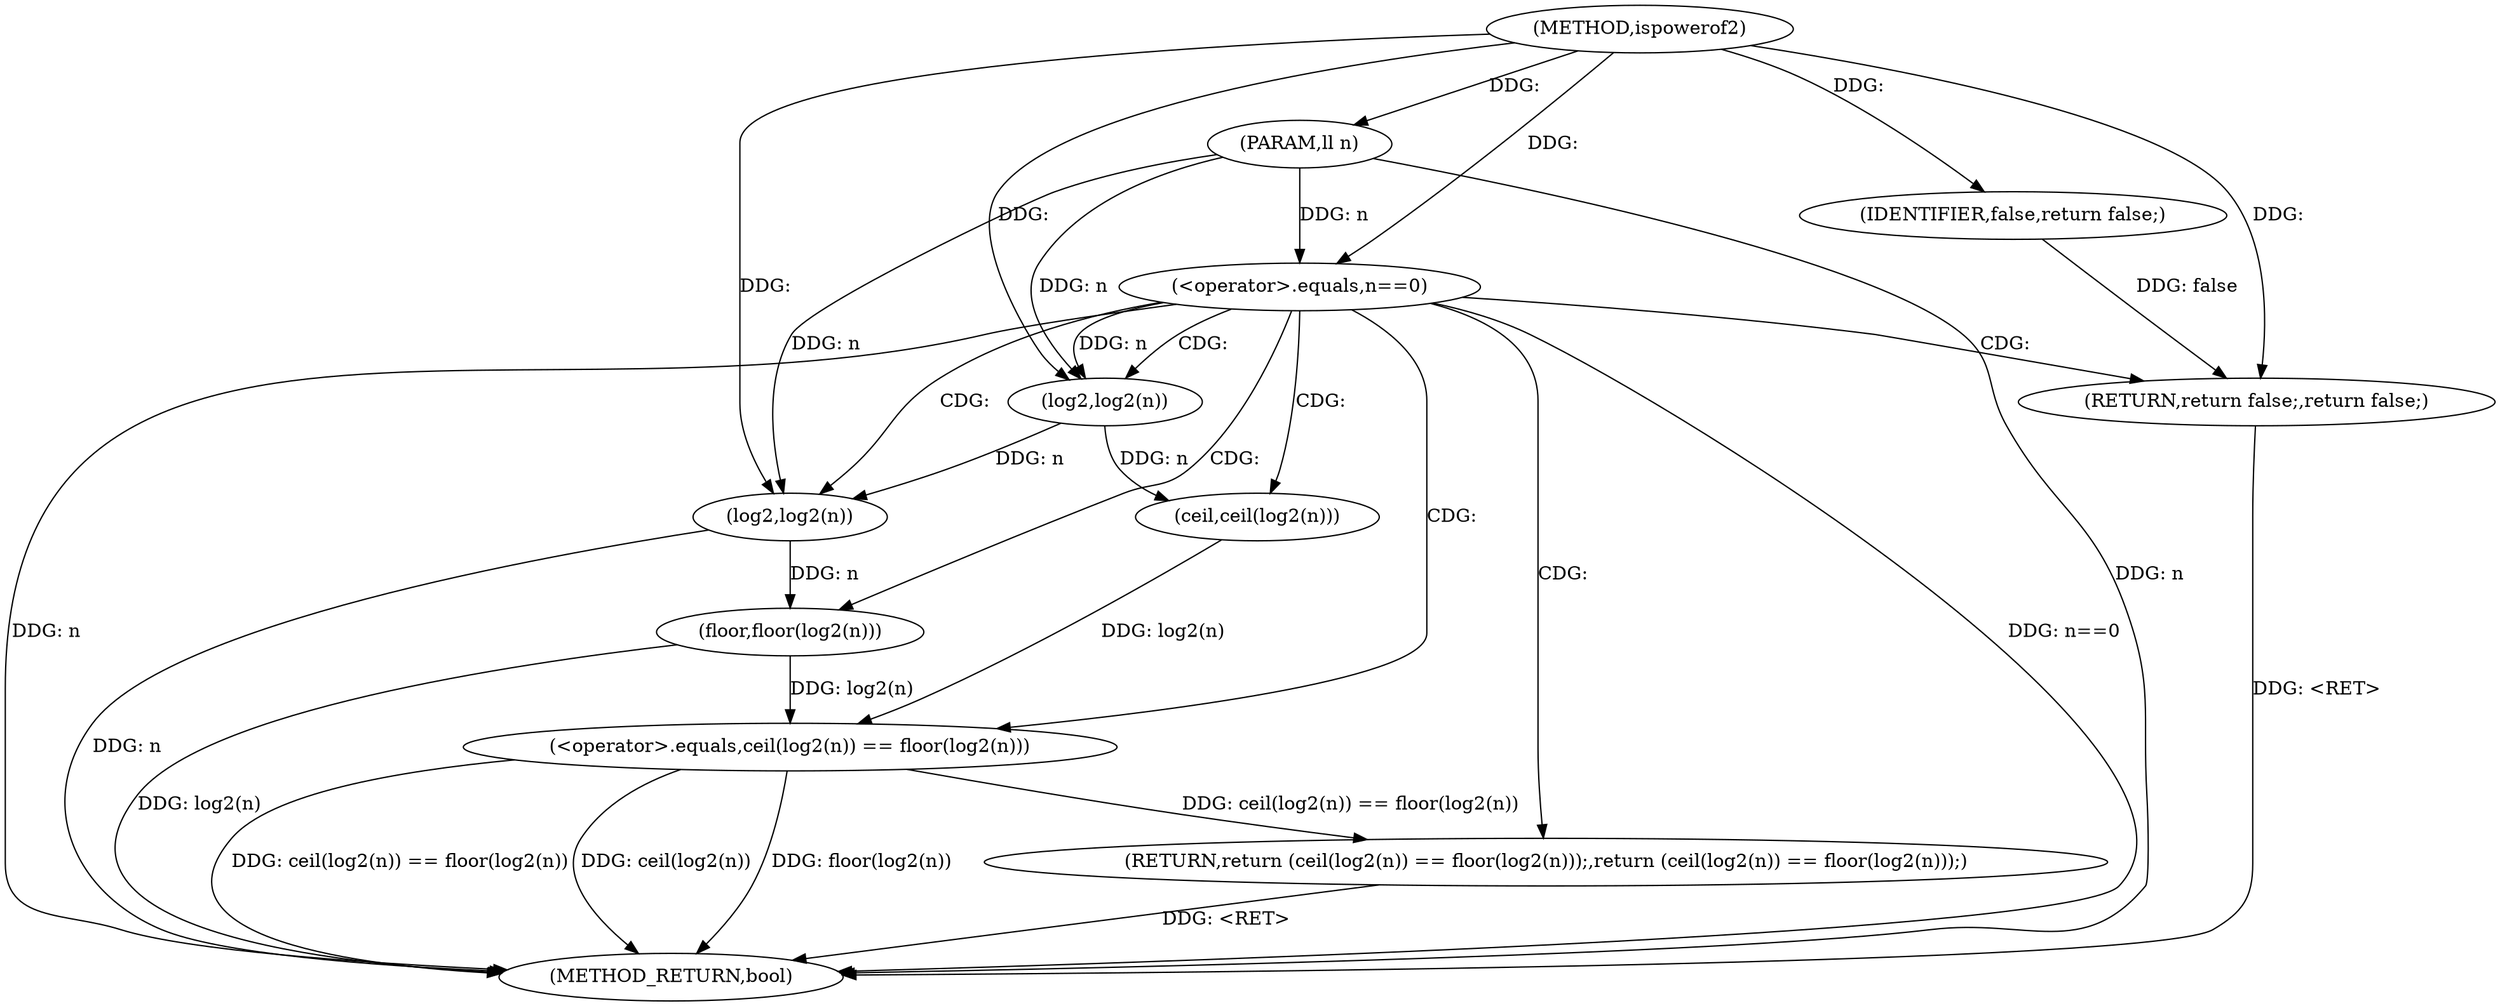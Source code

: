 digraph "ispowerof2" {  
"1000205" [label = "(METHOD,ispowerof2)" ]
"1000222" [label = "(METHOD_RETURN,bool)" ]
"1000206" [label = "(PARAM,ll n)" ]
"1000214" [label = "(RETURN,return (ceil(log2(n)) == floor(log2(n)));,return (ceil(log2(n)) == floor(log2(n)));)" ]
"1000209" [label = "(<operator>.equals,n==0)" ]
"1000212" [label = "(RETURN,return false;,return false;)" ]
"1000215" [label = "(<operator>.equals,ceil(log2(n)) == floor(log2(n)))" ]
"1000213" [label = "(IDENTIFIER,false,return false;)" ]
"1000216" [label = "(ceil,ceil(log2(n)))" ]
"1000219" [label = "(floor,floor(log2(n)))" ]
"1000217" [label = "(log2,log2(n))" ]
"1000220" [label = "(log2,log2(n))" ]
  "1000212" -> "1000222"  [ label = "DDG: <RET>"] 
  "1000206" -> "1000222"  [ label = "DDG: n"] 
  "1000209" -> "1000222"  [ label = "DDG: n"] 
  "1000209" -> "1000222"  [ label = "DDG: n==0"] 
  "1000215" -> "1000222"  [ label = "DDG: ceil(log2(n))"] 
  "1000220" -> "1000222"  [ label = "DDG: n"] 
  "1000219" -> "1000222"  [ label = "DDG: log2(n)"] 
  "1000215" -> "1000222"  [ label = "DDG: floor(log2(n))"] 
  "1000215" -> "1000222"  [ label = "DDG: ceil(log2(n)) == floor(log2(n))"] 
  "1000214" -> "1000222"  [ label = "DDG: <RET>"] 
  "1000205" -> "1000206"  [ label = "DDG: "] 
  "1000215" -> "1000214"  [ label = "DDG: ceil(log2(n)) == floor(log2(n))"] 
  "1000213" -> "1000212"  [ label = "DDG: false"] 
  "1000205" -> "1000212"  [ label = "DDG: "] 
  "1000206" -> "1000209"  [ label = "DDG: n"] 
  "1000205" -> "1000209"  [ label = "DDG: "] 
  "1000205" -> "1000213"  [ label = "DDG: "] 
  "1000216" -> "1000215"  [ label = "DDG: log2(n)"] 
  "1000219" -> "1000215"  [ label = "DDG: log2(n)"] 
  "1000217" -> "1000216"  [ label = "DDG: n"] 
  "1000220" -> "1000219"  [ label = "DDG: n"] 
  "1000209" -> "1000217"  [ label = "DDG: n"] 
  "1000206" -> "1000217"  [ label = "DDG: n"] 
  "1000205" -> "1000217"  [ label = "DDG: "] 
  "1000217" -> "1000220"  [ label = "DDG: n"] 
  "1000206" -> "1000220"  [ label = "DDG: n"] 
  "1000205" -> "1000220"  [ label = "DDG: "] 
  "1000209" -> "1000215"  [ label = "CDG: "] 
  "1000209" -> "1000216"  [ label = "CDG: "] 
  "1000209" -> "1000220"  [ label = "CDG: "] 
  "1000209" -> "1000214"  [ label = "CDG: "] 
  "1000209" -> "1000212"  [ label = "CDG: "] 
  "1000209" -> "1000217"  [ label = "CDG: "] 
  "1000209" -> "1000219"  [ label = "CDG: "] 
}
